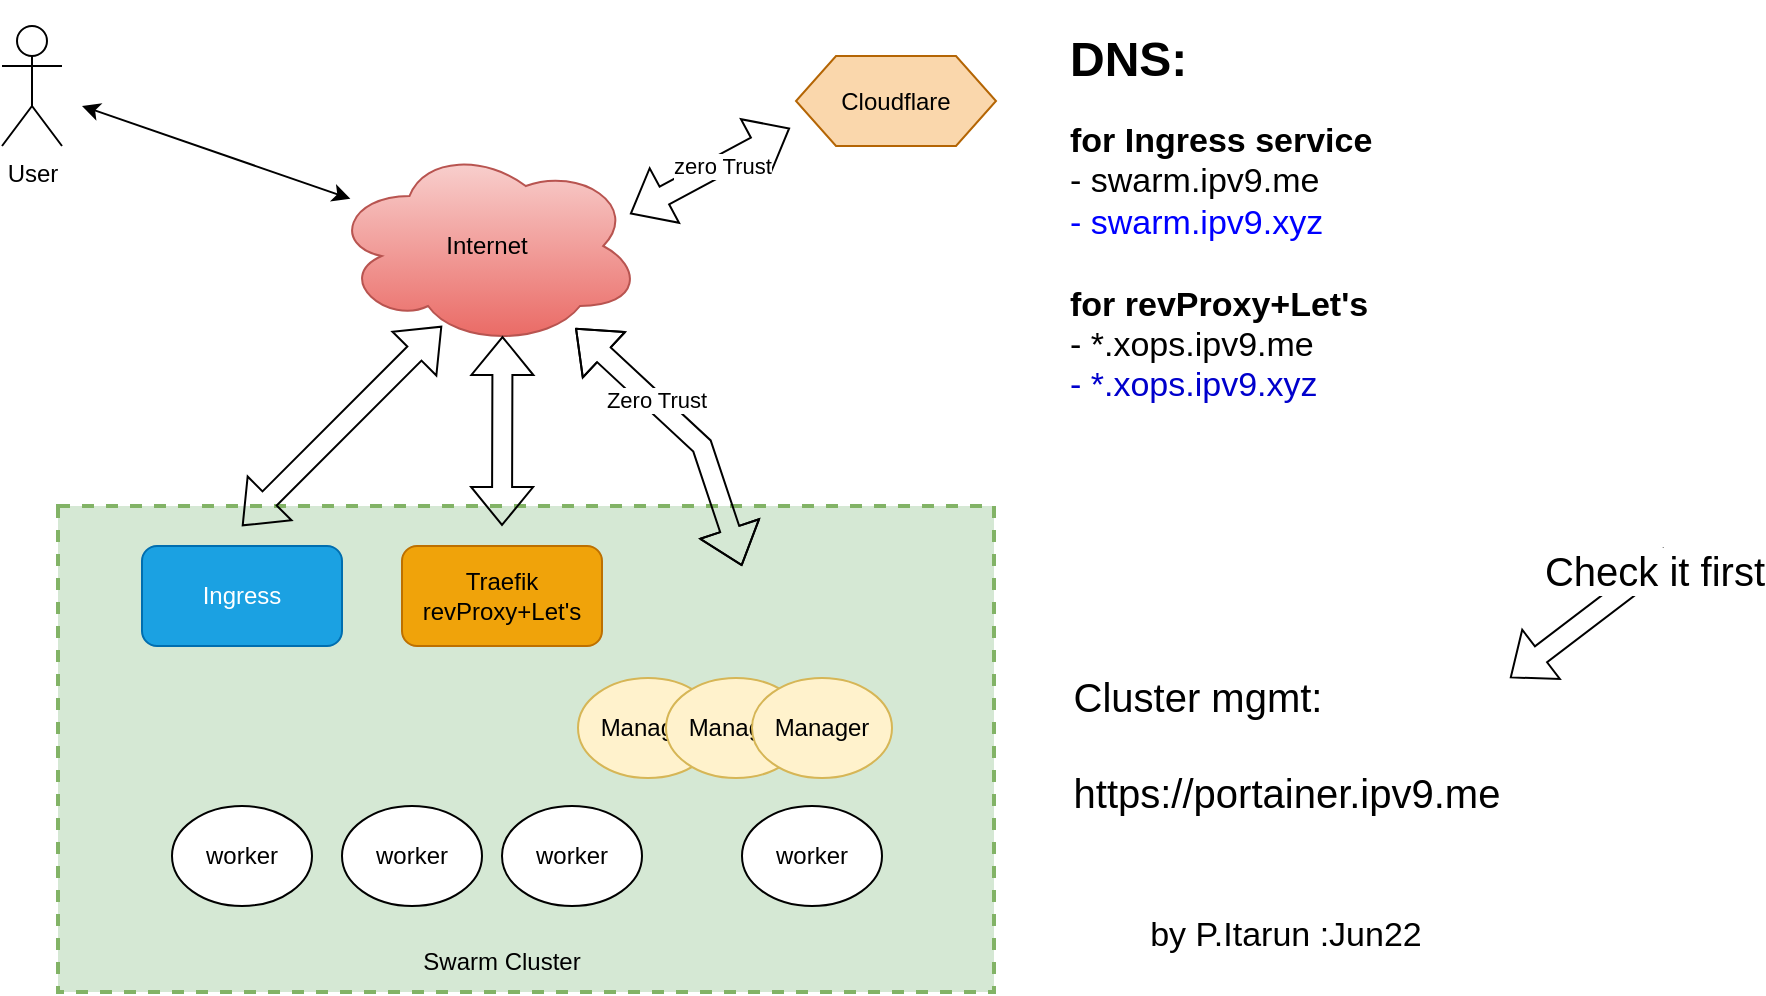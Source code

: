 <mxfile version="19.0.3" type="github">
  <diagram id="0TcvNVGdfmkhXoJ2Nnpc" name="Page-1">
    <mxGraphModel dx="1426" dy="830" grid="0" gridSize="10" guides="1" tooltips="1" connect="1" arrows="1" fold="1" page="1" pageScale="1" pageWidth="1169" pageHeight="827" math="0" shadow="0">
      <root>
        <mxCell id="0" />
        <mxCell id="1" parent="0" />
        <mxCell id="tLQB-r3QSDBuK20FlxPW-10" value="" style="rounded=0;whiteSpace=wrap;html=1;fillColor=#d5e8d4;strokeColor=#82b366;dashed=1;strokeWidth=2;" parent="1" vertex="1">
          <mxGeometry x="108" y="290" width="468" height="243" as="geometry" />
        </mxCell>
        <mxCell id="tLQB-r3QSDBuK20FlxPW-3" value="Ingress" style="rounded=1;whiteSpace=wrap;html=1;fillColor=#1ba1e2;fontColor=#ffffff;strokeColor=#006EAF;" parent="1" vertex="1">
          <mxGeometry x="150" y="310" width="100" height="50" as="geometry" />
        </mxCell>
        <mxCell id="tLQB-r3QSDBuK20FlxPW-4" value="Traefik&lt;br&gt;revProxy+Let&#39;s" style="rounded=1;whiteSpace=wrap;html=1;fillColor=#f0a30a;fontColor=#000000;strokeColor=#BD7000;" parent="1" vertex="1">
          <mxGeometry x="280" y="310" width="100" height="50" as="geometry" />
        </mxCell>
        <mxCell id="tLQB-r3QSDBuK20FlxPW-6" value="worker" style="ellipse;whiteSpace=wrap;html=1;" parent="1" vertex="1">
          <mxGeometry x="165" y="440" width="70" height="50" as="geometry" />
        </mxCell>
        <mxCell id="tLQB-r3QSDBuK20FlxPW-7" value="worker" style="ellipse;whiteSpace=wrap;html=1;" parent="1" vertex="1">
          <mxGeometry x="250" y="440" width="70" height="50" as="geometry" />
        </mxCell>
        <mxCell id="tLQB-r3QSDBuK20FlxPW-8" value="worker" style="ellipse;whiteSpace=wrap;html=1;" parent="1" vertex="1">
          <mxGeometry x="330" y="440" width="70" height="50" as="geometry" />
        </mxCell>
        <mxCell id="tLQB-r3QSDBuK20FlxPW-9" value="worker" style="ellipse;whiteSpace=wrap;html=1;" parent="1" vertex="1">
          <mxGeometry x="450" y="440" width="70" height="50" as="geometry" />
        </mxCell>
        <mxCell id="tLQB-r3QSDBuK20FlxPW-11" value="Internet" style="ellipse;shape=cloud;whiteSpace=wrap;html=1;fillColor=#f8cecc;gradientColor=#ea6b66;strokeColor=#b85450;" parent="1" vertex="1">
          <mxGeometry x="245" y="110" width="155" height="100" as="geometry" />
        </mxCell>
        <mxCell id="tLQB-r3QSDBuK20FlxPW-12" value="" style="shape=flexArrow;endArrow=classic;startArrow=classic;html=1;rounded=0;" parent="1" edge="1">
          <mxGeometry width="100" height="100" relative="1" as="geometry">
            <mxPoint x="200" y="300" as="sourcePoint" />
            <mxPoint x="300" y="200" as="targetPoint" />
          </mxGeometry>
        </mxCell>
        <mxCell id="tLQB-r3QSDBuK20FlxPW-13" value="" style="shape=flexArrow;endArrow=classic;startArrow=classic;html=1;rounded=0;entryX=0.55;entryY=0.95;entryDx=0;entryDy=0;entryPerimeter=0;" parent="1" target="tLQB-r3QSDBuK20FlxPW-11" edge="1">
          <mxGeometry width="100" height="100" relative="1" as="geometry">
            <mxPoint x="330" y="300" as="sourcePoint" />
            <mxPoint x="430" y="200" as="targetPoint" />
          </mxGeometry>
        </mxCell>
        <mxCell id="tLQB-r3QSDBuK20FlxPW-16" value="" style="shape=flexArrow;endArrow=classic;startArrow=classic;html=1;rounded=0;" parent="1" target="tLQB-r3QSDBuK20FlxPW-11" edge="1">
          <mxGeometry width="100" height="100" relative="1" as="geometry">
            <mxPoint x="450" y="320" as="sourcePoint" />
            <mxPoint x="550" y="220" as="targetPoint" />
            <Array as="points">
              <mxPoint x="430" y="260" />
            </Array>
          </mxGeometry>
        </mxCell>
        <mxCell id="tLQB-r3QSDBuK20FlxPW-17" value="Zero Trust" style="edgeLabel;html=1;align=center;verticalAlign=middle;resizable=0;points=[];" parent="tLQB-r3QSDBuK20FlxPW-16" vertex="1" connectable="0">
          <mxGeometry x="0.283" y="-1" relative="1" as="geometry">
            <mxPoint as="offset" />
          </mxGeometry>
        </mxCell>
        <mxCell id="tLQB-r3QSDBuK20FlxPW-18" value="" style="shape=flexArrow;endArrow=classic;startArrow=classic;html=1;rounded=0;" parent="1" edge="1">
          <mxGeometry width="100" height="100" relative="1" as="geometry">
            <mxPoint x="394" y="144" as="sourcePoint" />
            <mxPoint x="474" y="101" as="targetPoint" />
          </mxGeometry>
        </mxCell>
        <mxCell id="tLQB-r3QSDBuK20FlxPW-19" value="zero Trust" style="edgeLabel;html=1;align=center;verticalAlign=middle;resizable=0;points=[];" parent="tLQB-r3QSDBuK20FlxPW-18" vertex="1" connectable="0">
          <mxGeometry x="0.14" relative="1" as="geometry">
            <mxPoint as="offset" />
          </mxGeometry>
        </mxCell>
        <mxCell id="tLQB-r3QSDBuK20FlxPW-20" value="Cloudflare" style="shape=hexagon;perimeter=hexagonPerimeter2;whiteSpace=wrap;html=1;fixedSize=1;fillColor=#fad7ac;strokeColor=#b46504;" parent="1" vertex="1">
          <mxGeometry x="477" y="65" width="100" height="45" as="geometry" />
        </mxCell>
        <mxCell id="tLQB-r3QSDBuK20FlxPW-21" value="Swarm Cluster" style="text;html=1;strokeColor=none;fillColor=none;align=center;verticalAlign=middle;whiteSpace=wrap;rounded=0;" parent="1" vertex="1">
          <mxGeometry x="265" y="503" width="130" height="30" as="geometry" />
        </mxCell>
        <mxCell id="tLQB-r3QSDBuK20FlxPW-22" value="User" style="shape=umlActor;verticalLabelPosition=bottom;verticalAlign=top;html=1;outlineConnect=0;" parent="1" vertex="1">
          <mxGeometry x="80" y="50" width="30" height="60" as="geometry" />
        </mxCell>
        <mxCell id="tLQB-r3QSDBuK20FlxPW-23" value="" style="endArrow=classic;startArrow=classic;html=1;rounded=0;" parent="1" target="tLQB-r3QSDBuK20FlxPW-11" edge="1">
          <mxGeometry width="50" height="50" relative="1" as="geometry">
            <mxPoint x="120" y="90" as="sourcePoint" />
            <mxPoint x="440" y="310" as="targetPoint" />
            <Array as="points" />
          </mxGeometry>
        </mxCell>
        <mxCell id="tLQB-r3QSDBuK20FlxPW-24" value="&lt;h1&gt;DNS:&lt;/h1&gt;&lt;div style=&quot;font-size: 17px;&quot;&gt;&lt;font style=&quot;font-size: 17px;&quot;&gt;&lt;b&gt;for Ingress service&lt;/b&gt;&lt;/font&gt;&lt;/div&gt;&lt;div style=&quot;font-size: 17px;&quot;&gt;&lt;font style=&quot;font-size: 17px;&quot;&gt;- swarm.ipv9.me&amp;nbsp;&lt;br&gt;&lt;/font&gt;&lt;/div&gt;&lt;div style=&quot;font-size: 17px;&quot;&gt;&lt;font color=&quot;#0000ff&quot; style=&quot;font-size: 17px;&quot;&gt;- swarm.ipv9.xyz&lt;/font&gt;&lt;/div&gt;&lt;div style=&quot;font-size: 17px;&quot;&gt;&lt;br&gt;&lt;/div&gt;&lt;div style=&quot;font-size: 17px;&quot;&gt;&lt;b&gt;for revProxy+Let&#39;s&lt;/b&gt;&lt;/div&gt;&lt;div style=&quot;font-size: 17px;&quot;&gt;- *.xops.ipv9.me&amp;nbsp;&lt;/div&gt;&lt;span style=&quot;font-size: 17px;&quot;&gt;&lt;font color=&quot;#0000cc&quot;&gt;- *.xops.ipv9.xyz&amp;nbsp;&lt;/font&gt;&lt;br&gt;&lt;/span&gt;" style="text;html=1;strokeColor=none;fillColor=none;spacing=5;spacingTop=-20;whiteSpace=wrap;overflow=hidden;rounded=0;" parent="1" vertex="1">
          <mxGeometry x="609" y="47" width="347" height="213" as="geometry" />
        </mxCell>
        <mxCell id="tLQB-r3QSDBuK20FlxPW-27" value="" style="group" parent="1" vertex="1" connectable="0">
          <mxGeometry x="368" y="376" width="157" height="50" as="geometry" />
        </mxCell>
        <mxCell id="tLQB-r3QSDBuK20FlxPW-5" value="Manager" style="ellipse;whiteSpace=wrap;html=1;fillColor=#fff2cc;strokeColor=#d6b656;" parent="tLQB-r3QSDBuK20FlxPW-27" vertex="1">
          <mxGeometry width="70" height="50" as="geometry" />
        </mxCell>
        <mxCell id="tLQB-r3QSDBuK20FlxPW-25" value="Manager" style="ellipse;whiteSpace=wrap;html=1;fillColor=#fff2cc;strokeColor=#d6b656;" parent="tLQB-r3QSDBuK20FlxPW-27" vertex="1">
          <mxGeometry x="44" width="70" height="50" as="geometry" />
        </mxCell>
        <mxCell id="tLQB-r3QSDBuK20FlxPW-26" value="Manager" style="ellipse;whiteSpace=wrap;html=1;fillColor=#fff2cc;strokeColor=#d6b656;" parent="tLQB-r3QSDBuK20FlxPW-27" vertex="1">
          <mxGeometry x="87" width="70" height="50" as="geometry" />
        </mxCell>
        <mxCell id="tLQB-r3QSDBuK20FlxPW-28" value="by P.Itarun :Jun22" style="text;html=1;strokeColor=none;fillColor=none;align=center;verticalAlign=middle;whiteSpace=wrap;rounded=0;dashed=1;fontSize=17;" parent="1" vertex="1">
          <mxGeometry x="642" y="490" width="160" height="30" as="geometry" />
        </mxCell>
        <mxCell id="yfkS_hRk5FfO1Nmqv_6T-1" value="&lt;div style=&quot;text-align: left; font-size: 20px;&quot;&gt;&lt;span style=&quot;background-color: initial; font-size: 20px;&quot;&gt;Cluster mgmt:&lt;/span&gt;&lt;/div&gt;&lt;div style=&quot;text-align: left; font-size: 20px;&quot;&gt;&lt;span style=&quot;background-color: initial; font-size: 20px;&quot;&gt;&lt;br&gt;&lt;/span&gt;&lt;/div&gt;&lt;div style=&quot;text-align: left; font-size: 20px;&quot;&gt;&lt;span style=&quot;background-color: initial; font-size: 20px;&quot;&gt;https://portainer.ipv9.me&lt;/span&gt;&lt;/div&gt;" style="text;html=1;strokeColor=none;fillColor=none;align=center;verticalAlign=middle;whiteSpace=wrap;rounded=0;fontSize=20;" parent="1" vertex="1">
          <mxGeometry x="576" y="362" width="293" height="93" as="geometry" />
        </mxCell>
        <mxCell id="yfkS_hRk5FfO1Nmqv_6T-2" value="" style="shape=flexArrow;endArrow=classic;html=1;rounded=0;fontSize=20;" parent="1" edge="1">
          <mxGeometry width="50" height="50" relative="1" as="geometry">
            <mxPoint x="914" y="315" as="sourcePoint" />
            <mxPoint x="834" y="376" as="targetPoint" />
          </mxGeometry>
        </mxCell>
        <mxCell id="yfkS_hRk5FfO1Nmqv_6T-3" value="Check it first" style="edgeLabel;html=1;align=center;verticalAlign=middle;resizable=0;points=[];fontSize=20;" parent="yfkS_hRk5FfO1Nmqv_6T-2" vertex="1" connectable="0">
          <mxGeometry x="-0.778" relative="1" as="geometry">
            <mxPoint as="offset" />
          </mxGeometry>
        </mxCell>
      </root>
    </mxGraphModel>
  </diagram>
</mxfile>
